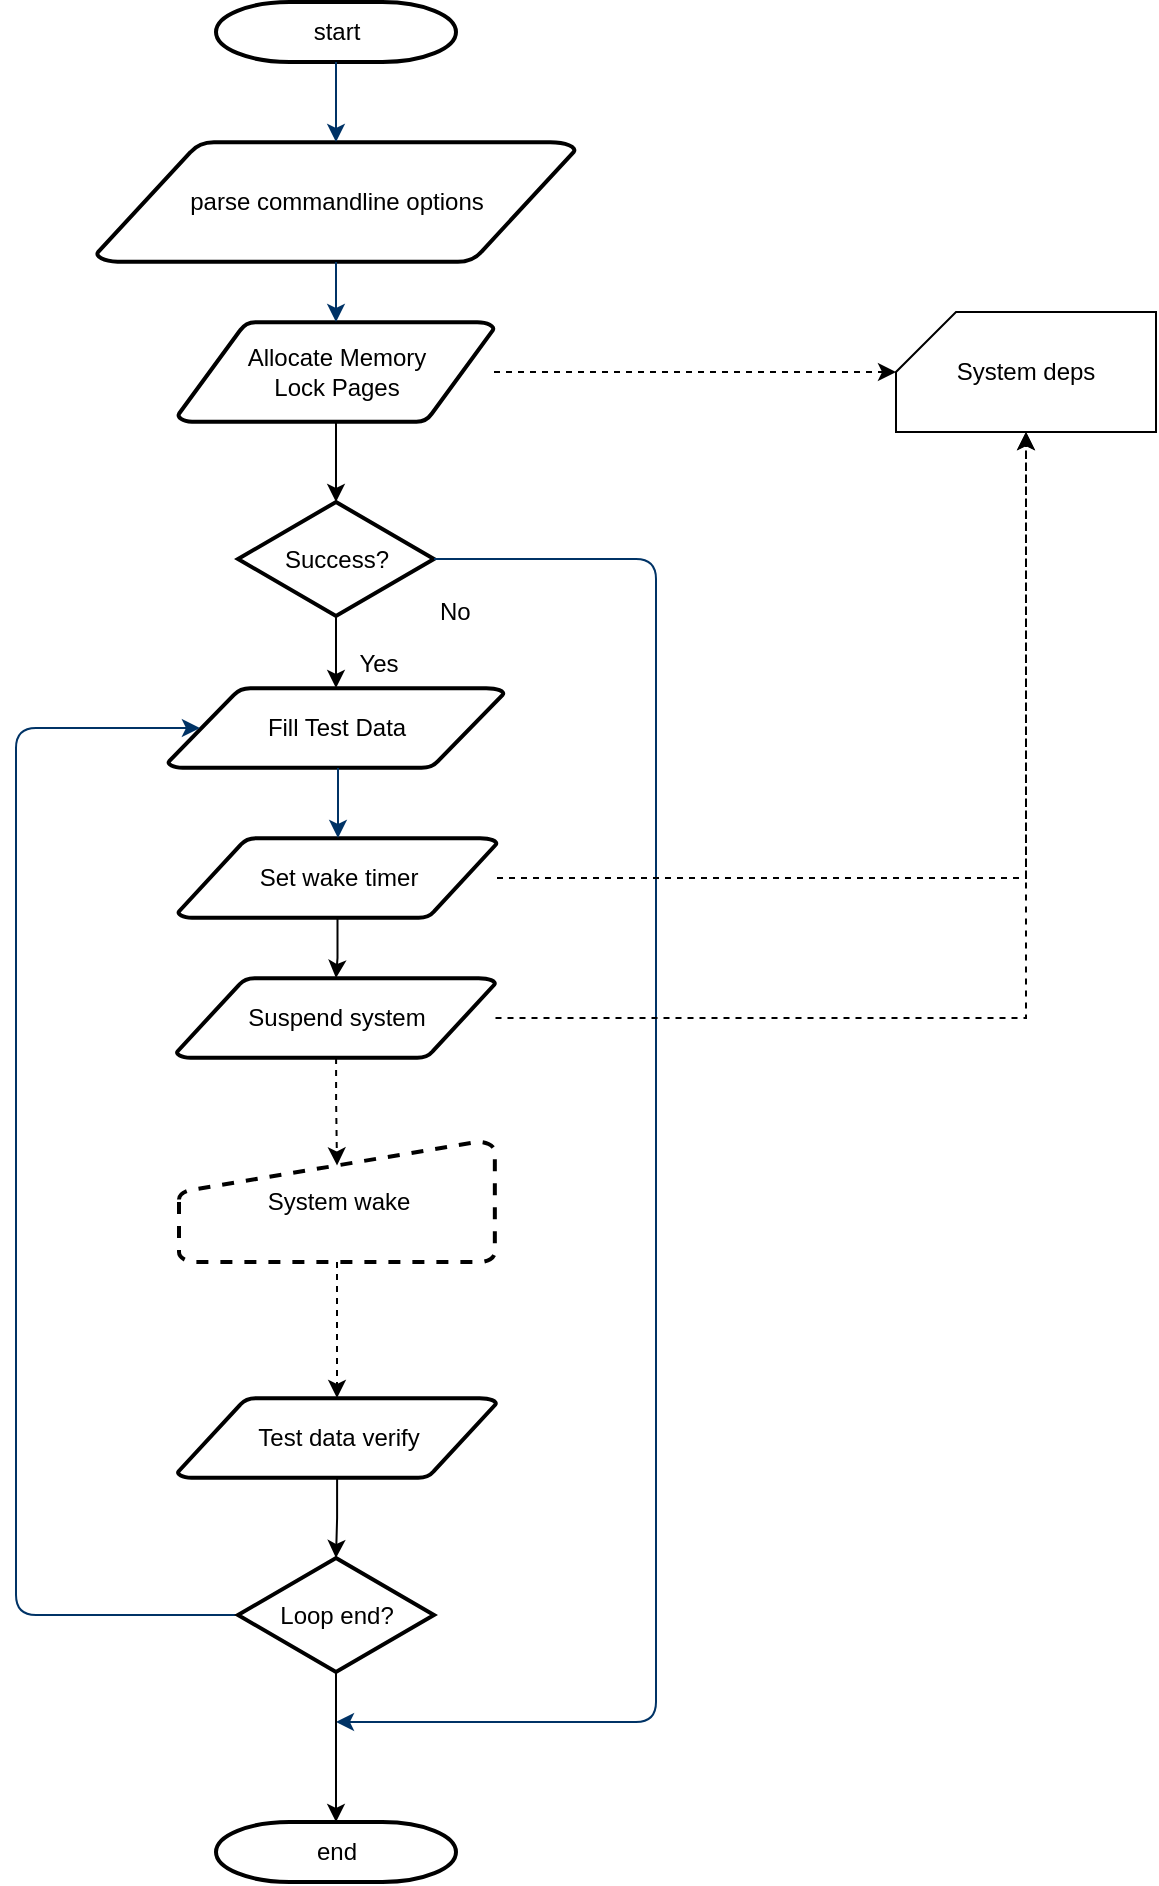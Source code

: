 <mxfile version="16.5.1" type="device" pages="2"><diagram id="6a731a19-8d31-9384-78a2-239565b7b9f0" name="Overview"><mxGraphModel dx="1574" dy="1464" grid="1" gridSize="10" guides="1" tooltips="1" connect="1" arrows="1" fold="1" page="1" pageScale="1" pageWidth="1169" pageHeight="827" background="none" math="0" shadow="0"><root><mxCell id="0"/><mxCell id="1" parent="0"/><mxCell id="2" value="start" style="shape=mxgraph.flowchart.terminator;strokeWidth=2;gradientColor=none;gradientDirection=north;fontStyle=0;html=1;" parent="1" vertex="1"><mxGeometry x="260" y="60" width="120" height="30" as="geometry"/></mxCell><mxCell id="3" value="parse commandline options" style="shape=mxgraph.flowchart.data;strokeWidth=2;gradientColor=none;gradientDirection=north;fontStyle=0;html=1;" parent="1" vertex="1"><mxGeometry x="200.25" y="130" width="239.5" height="60" as="geometry"/></mxCell><mxCell id="4" value="Fill Test Data" style="shape=mxgraph.flowchart.data;strokeWidth=2;gradientColor=none;gradientDirection=north;fontStyle=0;html=1;" parent="1" vertex="1"><mxGeometry x="236" y="403" width="168" height="40" as="geometry"/></mxCell><mxCell id="tb-PF10ANEoapUyMOhwZ-57" style="edgeStyle=orthogonalEdgeStyle;rounded=0;orthogonalLoop=1;jettySize=auto;html=1;entryX=0.5;entryY=0;entryDx=0;entryDy=0;entryPerimeter=0;" parent="1" source="5" target="6" edge="1"><mxGeometry relative="1" as="geometry"><mxPoint x="319.486" y="310" as="targetPoint"/></mxGeometry></mxCell><mxCell id="tb-PF10ANEoapUyMOhwZ-76" style="edgeStyle=orthogonalEdgeStyle;rounded=0;orthogonalLoop=1;jettySize=auto;html=1;dashed=1;" parent="1" source="5" target="tb-PF10ANEoapUyMOhwZ-75" edge="1"><mxGeometry relative="1" as="geometry"/></mxCell><mxCell id="5" value="Allocate Memory&lt;br&gt;Lock Pages" style="shape=mxgraph.flowchart.data;strokeWidth=2;gradientColor=none;gradientDirection=north;fontStyle=0;html=1;" parent="1" vertex="1"><mxGeometry x="241" y="220" width="158" height="50" as="geometry"/></mxCell><mxCell id="tb-PF10ANEoapUyMOhwZ-69" style="edgeStyle=orthogonalEdgeStyle;rounded=0;orthogonalLoop=1;jettySize=auto;html=1;entryX=0.5;entryY=0;entryDx=0;entryDy=0;entryPerimeter=0;" parent="1" source="6" target="4" edge="1"><mxGeometry relative="1" as="geometry"/></mxCell><mxCell id="6" value="Success?" style="shape=mxgraph.flowchart.decision;strokeWidth=2;gradientColor=none;gradientDirection=north;fontStyle=0;html=1;" parent="1" vertex="1"><mxGeometry x="271" y="310" width="98" height="57" as="geometry"/></mxCell><mxCell id="7" style="fontStyle=1;strokeColor=#003366;strokeWidth=1;html=1;" parent="1" source="2" target="3" edge="1"><mxGeometry relative="1" as="geometry"/></mxCell><mxCell id="8" style="fontStyle=1;strokeColor=#003366;strokeWidth=1;html=1;" parent="1" source="3" target="5" edge="1"><mxGeometry relative="1" as="geometry"/></mxCell><mxCell id="10" value="" style="edgeStyle=elbowEdgeStyle;elbow=horizontal;exitX=1;exitY=0.5;exitPerimeter=0;fontStyle=1;strokeColor=#003366;strokeWidth=1;html=1;" parent="1" source="6" edge="1"><mxGeometry x="381" y="-10.5" width="100" height="100" as="geometry"><mxPoint x="750" y="408" as="sourcePoint"/><mxPoint x="320" y="920" as="targetPoint"/><Array as="points"><mxPoint x="480" y="630"/></Array></mxGeometry></mxCell><mxCell id="11" value="No" style="text;fontStyle=0;html=1;strokeColor=none;gradientColor=none;fillColor=none;strokeWidth=2;" parent="1" vertex="1"><mxGeometry x="370" y="351" width="40" height="26" as="geometry"/></mxCell><mxCell id="tb-PF10ANEoapUyMOhwZ-65" style="edgeStyle=orthogonalEdgeStyle;rounded=0;orthogonalLoop=1;jettySize=auto;html=1;entryX=0.5;entryY=0;entryDx=0;entryDy=0;entryPerimeter=0;" parent="1" source="13" target="tb-PF10ANEoapUyMOhwZ-64" edge="1"><mxGeometry relative="1" as="geometry"/></mxCell><mxCell id="tb-PF10ANEoapUyMOhwZ-77" style="edgeStyle=orthogonalEdgeStyle;rounded=0;orthogonalLoop=1;jettySize=auto;html=1;dashed=1;" parent="1" source="13" target="tb-PF10ANEoapUyMOhwZ-75" edge="1"><mxGeometry relative="1" as="geometry"/></mxCell><mxCell id="13" value="Set wake timer" style="shape=mxgraph.flowchart.data;strokeWidth=2;gradientColor=none;gradientDirection=north;fontStyle=0;html=1;" parent="1" vertex="1"><mxGeometry x="241" y="478" width="159.5" height="40" as="geometry"/></mxCell><mxCell id="14" value="Yes" style="text;fontStyle=0;html=1;strokeColor=none;gradientColor=none;fillColor=none;strokeWidth=2;align=center;" parent="1" vertex="1"><mxGeometry x="321" y="377" width="40" height="26" as="geometry"/></mxCell><mxCell id="17" value="" style="edgeStyle=elbowEdgeStyle;elbow=horizontal;fontStyle=1;strokeColor=#003366;strokeWidth=1;html=1;" parent="1" source="4" target="13" edge="1"><mxGeometry y="-142" width="100" height="100" as="geometry"><mxPoint y="-42" as="sourcePoint"/><mxPoint x="100" y="-142" as="targetPoint"/></mxGeometry></mxCell><mxCell id="tb-PF10ANEoapUyMOhwZ-68" style="edgeStyle=orthogonalEdgeStyle;rounded=0;orthogonalLoop=1;jettySize=auto;html=1;entryX=0.5;entryY=0;entryDx=0;entryDy=0;entryPerimeter=0;dashed=1;" parent="1" source="20" target="tb-PF10ANEoapUyMOhwZ-67" edge="1"><mxGeometry relative="1" as="geometry"/></mxCell><mxCell id="20" value="System wake" style="shape=mxgraph.flowchart.manual_input;strokeWidth=2;gradientColor=none;gradientDirection=north;fontStyle=0;html=1;dashed=1;" parent="1" vertex="1"><mxGeometry x="241.5" y="630" width="158" height="60" as="geometry"/></mxCell><mxCell id="26" value="" style="edgeStyle=elbowEdgeStyle;elbow=horizontal;exitX=0;exitY=0.5;exitPerimeter=0;fontStyle=1;strokeColor=#003366;strokeWidth=1;html=1;exitDx=0;exitDy=0;entryX=0.095;entryY=0.5;entryDx=0;entryDy=0;entryPerimeter=0;" parent="1" source="tb-PF10ANEoapUyMOhwZ-60" target="4" edge="1"><mxGeometry y="-67" width="100" height="100" as="geometry"><mxPoint x="255" y="1193" as="sourcePoint"/><mxPoint x="160" y="153" as="targetPoint"/><Array as="points"><mxPoint x="160" y="783"/></Array></mxGeometry></mxCell><mxCell id="40" value="end" style="shape=mxgraph.flowchart.terminator;strokeWidth=2;gradientColor=none;gradientDirection=north;fontStyle=0;html=1;" parent="1" vertex="1"><mxGeometry x="260" y="970" width="120" height="30" as="geometry"/></mxCell><mxCell id="tb-PF10ANEoapUyMOhwZ-73" style="edgeStyle=orthogonalEdgeStyle;rounded=0;orthogonalLoop=1;jettySize=auto;html=1;entryX=0.5;entryY=0;entryDx=0;entryDy=0;entryPerimeter=0;" parent="1" source="tb-PF10ANEoapUyMOhwZ-60" target="40" edge="1"><mxGeometry relative="1" as="geometry"/></mxCell><mxCell id="tb-PF10ANEoapUyMOhwZ-60" value="Loop end?" style="shape=mxgraph.flowchart.decision;strokeWidth=2;gradientColor=none;gradientDirection=north;fontStyle=0;html=1;" parent="1" vertex="1"><mxGeometry x="271" y="838" width="98" height="57" as="geometry"/></mxCell><mxCell id="tb-PF10ANEoapUyMOhwZ-66" style="edgeStyle=orthogonalEdgeStyle;rounded=0;orthogonalLoop=1;jettySize=auto;html=1;entryX=0.5;entryY=0.195;entryDx=0;entryDy=0;entryPerimeter=0;dashed=1;" parent="1" source="tb-PF10ANEoapUyMOhwZ-64" target="20" edge="1"><mxGeometry relative="1" as="geometry"/></mxCell><mxCell id="tb-PF10ANEoapUyMOhwZ-78" style="edgeStyle=orthogonalEdgeStyle;rounded=0;orthogonalLoop=1;jettySize=auto;html=1;entryX=0.5;entryY=1;entryDx=0;entryDy=0;entryPerimeter=0;dashed=1;" parent="1" source="tb-PF10ANEoapUyMOhwZ-64" target="tb-PF10ANEoapUyMOhwZ-75" edge="1"><mxGeometry relative="1" as="geometry"/></mxCell><mxCell id="tb-PF10ANEoapUyMOhwZ-64" value="Suspend system" style="shape=mxgraph.flowchart.data;strokeWidth=2;gradientColor=none;gradientDirection=north;fontStyle=0;html=1;" parent="1" vertex="1"><mxGeometry x="240.25" y="548" width="159.5" height="40" as="geometry"/></mxCell><mxCell id="tb-PF10ANEoapUyMOhwZ-70" style="edgeStyle=orthogonalEdgeStyle;rounded=0;orthogonalLoop=1;jettySize=auto;html=1;" parent="1" source="tb-PF10ANEoapUyMOhwZ-67" target="tb-PF10ANEoapUyMOhwZ-60" edge="1"><mxGeometry relative="1" as="geometry"/></mxCell><mxCell id="tb-PF10ANEoapUyMOhwZ-67" value="Test data verify" style="shape=mxgraph.flowchart.data;strokeWidth=2;gradientColor=none;gradientDirection=north;fontStyle=0;html=1;" parent="1" vertex="1"><mxGeometry x="240.75" y="758" width="159.5" height="40" as="geometry"/></mxCell><mxCell id="tb-PF10ANEoapUyMOhwZ-75" value="System deps" style="shape=card;whiteSpace=wrap;html=1;" parent="1" vertex="1"><mxGeometry x="600" y="215" width="130" height="60" as="geometry"/></mxCell></root></mxGraphModel></diagram><diagram id="aDRfl0frV48Oy7QELuhJ" name="MemoyAllocate"><mxGraphModel dx="1102" dy="1025" grid="1" gridSize="10" guides="1" tooltips="1" connect="1" arrows="1" fold="1" page="1" pageScale="1" pageWidth="850" pageHeight="1100" math="0" shadow="0"><root><mxCell id="JJ34tcUyefBwH-ogOUYu-0"/><mxCell id="JJ34tcUyefBwH-ogOUYu-1" parent="JJ34tcUyefBwH-ogOUYu-0"/><mxCell id="pez-aHMA-veIKxZlab2y-44" value="" style="rounded=1;whiteSpace=wrap;html=1;" parent="JJ34tcUyefBwH-ogOUYu-1" vertex="1"><mxGeometry x="510" y="160" width="310" height="470" as="geometry"/></mxCell><mxCell id="pez-aHMA-veIKxZlab2y-43" value="" style="rounded=1;whiteSpace=wrap;html=1;" parent="JJ34tcUyefBwH-ogOUYu-1" vertex="1"><mxGeometry x="30" y="160" width="380" height="490" as="geometry"/></mxCell><mxCell id="pez-aHMA-veIKxZlab2y-0" value="start" style="shape=mxgraph.flowchart.terminator;strokeWidth=2;gradientColor=none;gradientDirection=north;fontStyle=0;html=1;" parent="JJ34tcUyefBwH-ogOUYu-1" vertex="1"><mxGeometry x="99.75" y="200" width="120" height="30" as="geometry"/></mxCell><mxCell id="pez-aHMA-veIKxZlab2y-13" style="edgeStyle=orthogonalEdgeStyle;rounded=0;orthogonalLoop=1;jettySize=auto;html=1;entryX=0.5;entryY=0;entryDx=0;entryDy=0;" parent="JJ34tcUyefBwH-ogOUYu-1" source="pez-aHMA-veIKxZlab2y-1" target="pez-aHMA-veIKxZlab2y-7" edge="1"><mxGeometry relative="1" as="geometry"/></mxCell><mxCell id="pez-aHMA-veIKxZlab2y-1" value="malloc() memory" style="shape=mxgraph.flowchart.data;strokeWidth=2;gradientColor=none;gradientDirection=north;fontStyle=0;html=1;" parent="JJ34tcUyefBwH-ogOUYu-1" vertex="1"><mxGeometry x="89.75" y="280" width="140" height="40" as="geometry"/></mxCell><mxCell id="pez-aHMA-veIKxZlab2y-2" style="edgeStyle=orthogonalEdgeStyle;rounded=0;orthogonalLoop=1;jettySize=auto;html=1;entryX=0.5;entryY=0;entryDx=0;entryDy=0;entryPerimeter=0;" parent="JJ34tcUyefBwH-ogOUYu-1" source="pez-aHMA-veIKxZlab2y-3" edge="1"><mxGeometry relative="1" as="geometry"><mxPoint x="159.75" y="580" as="targetPoint"/></mxGeometry></mxCell><mxCell id="pez-aHMA-veIKxZlab2y-3" value="mlock() pages" style="shape=mxgraph.flowchart.data;strokeWidth=2;gradientColor=none;gradientDirection=north;fontStyle=0;html=1;" parent="JJ34tcUyefBwH-ogOUYu-1" vertex="1"><mxGeometry x="89.75" y="500" width="139.25" height="40" as="geometry"/></mxCell><mxCell id="pez-aHMA-veIKxZlab2y-4" style="fontStyle=1;strokeColor=#003366;strokeWidth=1;html=1;" parent="JJ34tcUyefBwH-ogOUYu-1" source="pez-aHMA-veIKxZlab2y-0" target="pez-aHMA-veIKxZlab2y-1" edge="1"><mxGeometry relative="1" as="geometry"/></mxCell><mxCell id="pez-aHMA-veIKxZlab2y-6" value="end" style="shape=mxgraph.flowchart.terminator;strokeWidth=2;gradientColor=none;gradientDirection=north;fontStyle=0;html=1;" parent="JJ34tcUyefBwH-ogOUYu-1" vertex="1"><mxGeometry x="99.75" y="580" width="120" height="30" as="geometry"/></mxCell><mxCell id="pez-aHMA-veIKxZlab2y-10" style="edgeStyle=orthogonalEdgeStyle;rounded=0;orthogonalLoop=1;jettySize=auto;html=1;entryX=0.5;entryY=1;entryDx=0;entryDy=0;entryPerimeter=0;" parent="JJ34tcUyefBwH-ogOUYu-1" source="pez-aHMA-veIKxZlab2y-7" target="pez-aHMA-veIKxZlab2y-9" edge="1"><mxGeometry relative="1" as="geometry"/></mxCell><mxCell id="pez-aHMA-veIKxZlab2y-15" style="edgeStyle=orthogonalEdgeStyle;rounded=0;orthogonalLoop=1;jettySize=auto;html=1;" parent="JJ34tcUyefBwH-ogOUYu-1" source="pez-aHMA-veIKxZlab2y-7" target="pez-aHMA-veIKxZlab2y-3" edge="1"><mxGeometry relative="1" as="geometry"/></mxCell><mxCell id="pez-aHMA-veIKxZlab2y-7" value="Out of range?" style="rhombus;whiteSpace=wrap;html=1;" parent="JJ34tcUyefBwH-ogOUYu-1" vertex="1"><mxGeometry x="104.75" y="380" width="110" height="60" as="geometry"/></mxCell><mxCell id="pez-aHMA-veIKxZlab2y-12" style="edgeStyle=orthogonalEdgeStyle;rounded=0;orthogonalLoop=1;jettySize=auto;html=1;entryX=0.905;entryY=0.5;entryDx=0;entryDy=0;entryPerimeter=0;exitX=0.5;exitY=0;exitDx=0;exitDy=0;exitPerimeter=0;" parent="JJ34tcUyefBwH-ogOUYu-1" source="pez-aHMA-veIKxZlab2y-9" target="pez-aHMA-veIKxZlab2y-1" edge="1"><mxGeometry relative="1" as="geometry"><mxPoint x="250" y="310" as="targetPoint"/><Array as="points"><mxPoint x="320" y="300"/></Array></mxGeometry></mxCell><mxCell id="pez-aHMA-veIKxZlab2y-9" value="Reduce Size" style="shape=mxgraph.flowchart.data;strokeWidth=2;gradientColor=none;gradientDirection=north;fontStyle=0;html=1;" parent="JJ34tcUyefBwH-ogOUYu-1" vertex="1"><mxGeometry x="250" y="330" width="139.25" height="40" as="geometry"/></mxCell><mxCell id="pez-aHMA-veIKxZlab2y-14" value="Yes" style="text;html=1;strokeColor=none;fillColor=none;align=center;verticalAlign=middle;whiteSpace=wrap;rounded=0;" parent="JJ34tcUyefBwH-ogOUYu-1" vertex="1"><mxGeometry x="214.75" y="410" width="45.25" height="20" as="geometry"/></mxCell><mxCell id="pez-aHMA-veIKxZlab2y-16" value="No" style="text;html=1;strokeColor=none;fillColor=none;align=center;verticalAlign=middle;whiteSpace=wrap;rounded=0;" parent="JJ34tcUyefBwH-ogOUYu-1" vertex="1"><mxGeometry x="160" y="440" width="45.25" height="20" as="geometry"/></mxCell><mxCell id="pez-aHMA-veIKxZlab2y-39" style="edgeStyle=orthogonalEdgeStyle;rounded=0;orthogonalLoop=1;jettySize=auto;html=1;entryX=0.5;entryY=0;entryDx=0;entryDy=0;entryPerimeter=0;" parent="JJ34tcUyefBwH-ogOUYu-1" source="pez-aHMA-veIKxZlab2y-17" target="pez-aHMA-veIKxZlab2y-38" edge="1"><mxGeometry relative="1" as="geometry"/></mxCell><mxCell id="pez-aHMA-veIKxZlab2y-17" value="start" style="shape=mxgraph.flowchart.terminator;strokeWidth=2;gradientColor=none;gradientDirection=north;fontStyle=0;html=1;" parent="JJ34tcUyefBwH-ogOUYu-1" vertex="1"><mxGeometry x="590" y="190" width="120" height="30" as="geometry"/></mxCell><mxCell id="pez-aHMA-veIKxZlab2y-42" style="edgeStyle=orthogonalEdgeStyle;rounded=0;orthogonalLoop=1;jettySize=auto;html=1;" parent="JJ34tcUyefBwH-ogOUYu-1" source="pez-aHMA-veIKxZlab2y-19" target="pez-aHMA-veIKxZlab2y-32" edge="1"><mxGeometry relative="1" as="geometry"/></mxCell><mxCell id="pez-aHMA-veIKxZlab2y-19" value="VirtualAlloc()&lt;br&gt;Alloc virtual Address" style="shape=mxgraph.flowchart.data;strokeWidth=2;gradientColor=none;gradientDirection=north;fontStyle=0;html=1;" parent="JJ34tcUyefBwH-ogOUYu-1" vertex="1"><mxGeometry x="559.81" y="415" width="180.37" height="40" as="geometry"/></mxCell><mxCell id="pez-aHMA-veIKxZlab2y-23" value="end" style="shape=mxgraph.flowchart.terminator;strokeWidth=2;gradientColor=none;gradientDirection=north;fontStyle=0;html=1;" parent="JJ34tcUyefBwH-ogOUYu-1" vertex="1"><mxGeometry x="590" y="570" width="120" height="30" as="geometry"/></mxCell><mxCell id="pez-aHMA-veIKxZlab2y-41" style="edgeStyle=orthogonalEdgeStyle;rounded=0;orthogonalLoop=1;jettySize=auto;html=1;" parent="JJ34tcUyefBwH-ogOUYu-1" source="pez-aHMA-veIKxZlab2y-31" target="pez-aHMA-veIKxZlab2y-19" edge="1"><mxGeometry relative="1" as="geometry"/></mxCell><mxCell id="pez-aHMA-veIKxZlab2y-31" value="AllocateUserPhysicalPages()&lt;br&gt;Allocate physical memory" style="shape=mxgraph.flowchart.data;strokeWidth=2;gradientColor=none;gradientDirection=north;fontStyle=0;html=1;" parent="JJ34tcUyefBwH-ogOUYu-1" vertex="1"><mxGeometry x="534.81" y="325" width="230.37" height="55" as="geometry"/></mxCell><mxCell id="pez-aHMA-veIKxZlab2y-35" style="edgeStyle=orthogonalEdgeStyle;rounded=0;orthogonalLoop=1;jettySize=auto;html=1;entryX=0.5;entryY=0;entryDx=0;entryDy=0;entryPerimeter=0;" parent="JJ34tcUyefBwH-ogOUYu-1" source="pez-aHMA-veIKxZlab2y-32" target="pez-aHMA-veIKxZlab2y-23" edge="1"><mxGeometry relative="1" as="geometry"/></mxCell><mxCell id="pez-aHMA-veIKxZlab2y-32" value="MapUserPhysicalPages ()" style="shape=mxgraph.flowchart.data;strokeWidth=2;gradientColor=none;gradientDirection=north;fontStyle=0;html=1;" parent="JJ34tcUyefBwH-ogOUYu-1" vertex="1"><mxGeometry x="545" y="495" width="209.99" height="40" as="geometry"/></mxCell><mxCell id="pez-aHMA-veIKxZlab2y-40" style="edgeStyle=orthogonalEdgeStyle;rounded=0;orthogonalLoop=1;jettySize=auto;html=1;" parent="JJ34tcUyefBwH-ogOUYu-1" source="pez-aHMA-veIKxZlab2y-38" target="pez-aHMA-veIKxZlab2y-31" edge="1"><mxGeometry relative="1" as="geometry"/></mxCell><mxCell id="pez-aHMA-veIKxZlab2y-38" value="Acquire&amp;nbsp;Privilege" style="shape=mxgraph.flowchart.data;strokeWidth=2;gradientColor=none;gradientDirection=north;fontStyle=0;html=1;" parent="JJ34tcUyefBwH-ogOUYu-1" vertex="1"><mxGeometry x="559.81" y="255" width="180.37" height="40" as="geometry"/></mxCell><mxCell id="pez-aHMA-veIKxZlab2y-45" value="Linux" style="text;html=1;strokeColor=none;fillColor=none;align=center;verticalAlign=middle;whiteSpace=wrap;rounded=0;" parent="JJ34tcUyefBwH-ogOUYu-1" vertex="1"><mxGeometry x="300" y="570" width="60" height="30" as="geometry"/></mxCell><mxCell id="pez-aHMA-veIKxZlab2y-46" value="Windows" style="text;html=1;strokeColor=none;fillColor=none;align=center;verticalAlign=middle;whiteSpace=wrap;rounded=0;" parent="JJ34tcUyefBwH-ogOUYu-1" vertex="1"><mxGeometry x="740.18" y="570" width="60" height="30" as="geometry"/></mxCell></root></mxGraphModel></diagram></mxfile>